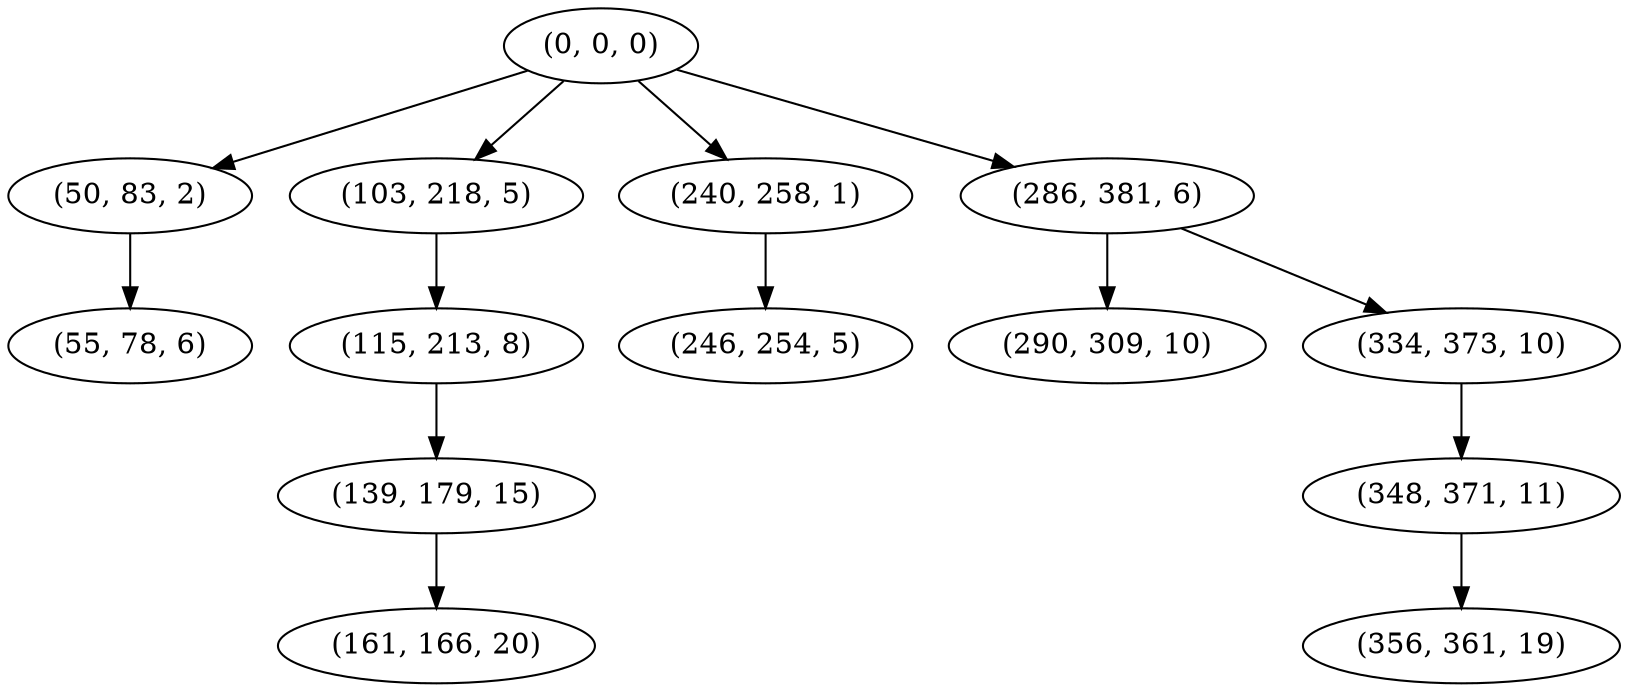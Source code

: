 digraph tree {
    "(0, 0, 0)";
    "(50, 83, 2)";
    "(55, 78, 6)";
    "(103, 218, 5)";
    "(115, 213, 8)";
    "(139, 179, 15)";
    "(161, 166, 20)";
    "(240, 258, 1)";
    "(246, 254, 5)";
    "(286, 381, 6)";
    "(290, 309, 10)";
    "(334, 373, 10)";
    "(348, 371, 11)";
    "(356, 361, 19)";
    "(0, 0, 0)" -> "(50, 83, 2)";
    "(0, 0, 0)" -> "(103, 218, 5)";
    "(0, 0, 0)" -> "(240, 258, 1)";
    "(0, 0, 0)" -> "(286, 381, 6)";
    "(50, 83, 2)" -> "(55, 78, 6)";
    "(103, 218, 5)" -> "(115, 213, 8)";
    "(115, 213, 8)" -> "(139, 179, 15)";
    "(139, 179, 15)" -> "(161, 166, 20)";
    "(240, 258, 1)" -> "(246, 254, 5)";
    "(286, 381, 6)" -> "(290, 309, 10)";
    "(286, 381, 6)" -> "(334, 373, 10)";
    "(334, 373, 10)" -> "(348, 371, 11)";
    "(348, 371, 11)" -> "(356, 361, 19)";
}
